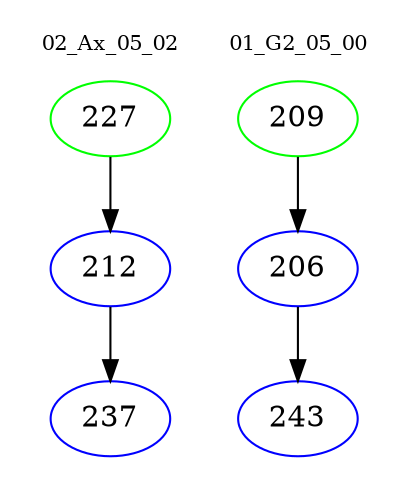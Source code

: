 digraph{
subgraph cluster_0 {
color = white
label = "02_Ax_05_02";
fontsize=10;
T0_227 [label="227", color="green"]
T0_227 -> T0_212 [color="black"]
T0_212 [label="212", color="blue"]
T0_212 -> T0_237 [color="black"]
T0_237 [label="237", color="blue"]
}
subgraph cluster_1 {
color = white
label = "01_G2_05_00";
fontsize=10;
T1_209 [label="209", color="green"]
T1_209 -> T1_206 [color="black"]
T1_206 [label="206", color="blue"]
T1_206 -> T1_243 [color="black"]
T1_243 [label="243", color="blue"]
}
}
